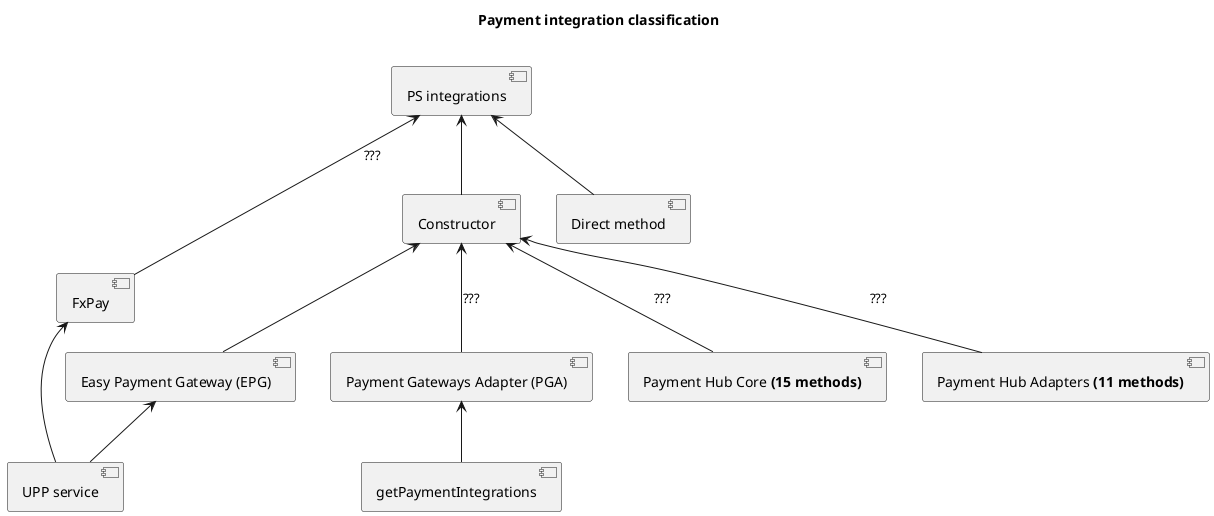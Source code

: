 @startuml
title <b>Payment integration classification </b>\n 

[FxPay] -up-> [PS integrations] : ???
[Direct method] -up-> [PS integrations]
[Constructor] -up-> [PS integrations]

[Easy Payment Gateway (EPG)] -up-> [Constructor]
[Payment Gateways Adapter (PGA)] -up-> [Constructor] : ???

[getPaymentIntegrations] -up-> [Payment Gateways Adapter (PGA)]

[Payment Hub Core <b>(15 methods)</b>] -up-> [Constructor] : ???
[Payment Hub Adapters <b>(11 methods)</b>] -up-> [Constructor] : ???
[UPP service] -up-> [Easy Payment Gateway (EPG)]
[UPP service] -up-> [FxPay]

@enduml